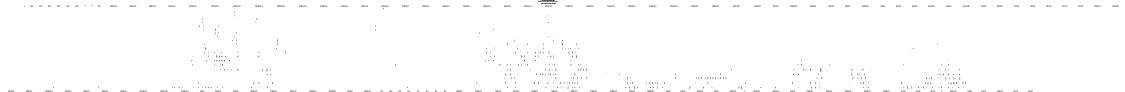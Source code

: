 # Network structure generated by ABC

digraph network {
size = "7.5,10";
center = true;
edge [dir = back];

{
  node [shape = plaintext];
  edge [style = invis];
  LevelTitle1 [label=""];
  LevelTitle2 [label=""];
  Level22 [label = ""];
  Level21 [label = ""];
  Level20 [label = ""];
  Level19 [label = ""];
  Level18 [label = ""];
  Level17 [label = ""];
  Level16 [label = ""];
  Level15 [label = ""];
  Level14 [label = ""];
  Level13 [label = ""];
  Level12 [label = ""];
  Level11 [label = ""];
  Level10 [label = ""];
  Level9 [label = ""];
  Level8 [label = ""];
  Level7 [label = ""];
  Level6 [label = ""];
  Level5 [label = ""];
  Level4 [label = ""];
  Level3 [label = ""];
  Level2 [label = ""];
  Level1 [label = ""];
  Level0 [label = ""];
  LevelTitle1 ->  LevelTitle2 ->  Level22 ->  Level21 ->  Level20 ->  Level19 ->  Level18 ->  Level17 ->  Level16 ->  Level15 ->  Level14 ->  Level13 ->  Level12 ->  Level11 ->  Level10 ->  Level9 ->  Level8 ->  Level7 ->  Level6 ->  Level5 ->  Level4 ->  Level3 ->  Level2 ->  Level1 ->  Level0;
}

{
  rank = same;
  LevelTitle1;
  title1 [shape=plaintext,
          fontsize=20,
          fontname = "Times-Roman",
          label="Network structure visualized by ABC\nBenchmark \"b13_C.blif\". Time was Thu Oct  8 21:07:30 2020. "
         ];
}

{
  rank = same;
  LevelTitle2;
  title2 [shape=plaintext,
          fontsize=18,
          fontname = "Times-Roman",
          label="The network contains 353 logic nodes and 0 latches.\n"
         ];
}

{
  rank = same;
  Level22;
  Node63 [label = "SOC", shape = invtriangle, color = coral, fillcolor = coral];
  Node64 [label = "LOAD_DATO", shape = invtriangle, color = coral, fillcolor = coral];
  Node65 [label = "ADD_MPX2", shape = invtriangle, color = coral, fillcolor = coral];
  Node66 [label = "CANALE_3_", shape = invtriangle, color = coral, fillcolor = coral];
  Node67 [label = "CANALE_2_", shape = invtriangle, color = coral, fillcolor = coral];
  Node68 [label = "CANALE_1_", shape = invtriangle, color = coral, fillcolor = coral];
  Node69 [label = "CANALE_0_", shape = invtriangle, color = coral, fillcolor = coral];
  Node70 [label = "MUX_EN", shape = invtriangle, color = coral, fillcolor = coral];
  Node71 [label = "ERROR", shape = invtriangle, color = coral, fillcolor = coral];
  Node72 [label = "DATA_OUT", shape = invtriangle, color = coral, fillcolor = coral];
  Node73 [label = "CANALE_REG_3__SCAN_OUT", shape = invtriangle, color = coral, fillcolor = coral];
  Node74 [label = "CANALE_REG_2__SCAN_OUT", shape = invtriangle, color = coral, fillcolor = coral];
  Node75 [label = "CANALE_REG_1__SCAN_OUT", shape = invtriangle, color = coral, fillcolor = coral];
  Node76 [label = "CANALE_REG_0__SCAN_OUT", shape = invtriangle, color = coral, fillcolor = coral];
  Node77 [label = "CONTA_TMP_REG_3__SCAN_OUT", shape = invtriangle, color = coral, fillcolor = coral];
  Node78 [label = "CONTA_TMP_REG_2__SCAN_OUT", shape = invtriangle, color = coral, fillcolor = coral];
  Node79 [label = "CONTA_TMP_REG_1__SCAN_OUT", shape = invtriangle, color = coral, fillcolor = coral];
  Node80 [label = "CONTA_TMP_REG_0__SCAN_OUT", shape = invtriangle, color = coral, fillcolor = coral];
  Node81 [label = "ITFC_STATE_REG_1__SCAN_OUT", shape = invtriangle, color = coral, fillcolor = coral];
  Node82 [label = "ITFC_STATE_REG_0__SCAN_OUT", shape = invtriangle, color = coral, fillcolor = coral];
  Node83 [label = "OUT_REG_REG_7__SCAN_OUT", shape = invtriangle, color = coral, fillcolor = coral];
  Node84 [label = "OUT_REG_REG_6__SCAN_OUT", shape = invtriangle, color = coral, fillcolor = coral];
  Node85 [label = "OUT_REG_REG_5__SCAN_OUT", shape = invtriangle, color = coral, fillcolor = coral];
  Node86 [label = "OUT_REG_REG_4__SCAN_OUT", shape = invtriangle, color = coral, fillcolor = coral];
  Node87 [label = "OUT_REG_REG_3__SCAN_OUT", shape = invtriangle, color = coral, fillcolor = coral];
  Node88 [label = "OUT_REG_REG_2__SCAN_OUT", shape = invtriangle, color = coral, fillcolor = coral];
  Node89 [label = "OUT_REG_REG_1__SCAN_OUT", shape = invtriangle, color = coral, fillcolor = coral];
  Node90 [label = "OUT_REG_REG_0__SCAN_OUT", shape = invtriangle, color = coral, fillcolor = coral];
  Node91 [label = "NEXT_BIT_REG_3__SCAN_OUT", shape = invtriangle, color = coral, fillcolor = coral];
  Node92 [label = "NEXT_BIT_REG_2__SCAN_OUT", shape = invtriangle, color = coral, fillcolor = coral];
  Node93 [label = "NEXT_BIT_REG_1__SCAN_OUT", shape = invtriangle, color = coral, fillcolor = coral];
  Node94 [label = "NEXT_BIT_REG_0__SCAN_OUT", shape = invtriangle, color = coral, fillcolor = coral];
  Node95 [label = "TX_CONTA_REG_9__SCAN_OUT", shape = invtriangle, color = coral, fillcolor = coral];
  Node96 [label = "TX_CONTA_REG_8__SCAN_OUT", shape = invtriangle, color = coral, fillcolor = coral];
  Node97 [label = "TX_CONTA_REG_7__SCAN_OUT", shape = invtriangle, color = coral, fillcolor = coral];
  Node98 [label = "TX_CONTA_REG_6__SCAN_OUT", shape = invtriangle, color = coral, fillcolor = coral];
  Node99 [label = "TX_CONTA_REG_5__SCAN_OUT", shape = invtriangle, color = coral, fillcolor = coral];
  Node100 [label = "TX_CONTA_REG_4__SCAN_OUT", shape = invtriangle, color = coral, fillcolor = coral];
  Node101 [label = "TX_CONTA_REG_3__SCAN_OUT", shape = invtriangle, color = coral, fillcolor = coral];
  Node102 [label = "TX_CONTA_REG_2__SCAN_OUT", shape = invtriangle, color = coral, fillcolor = coral];
  Node103 [label = "TX_CONTA_REG_1__SCAN_OUT", shape = invtriangle, color = coral, fillcolor = coral];
  Node104 [label = "TX_CONTA_REG_0__SCAN_OUT", shape = invtriangle, color = coral, fillcolor = coral];
  Node105 [label = "LOAD_REG_SCAN_OUT", shape = invtriangle, color = coral, fillcolor = coral];
  Node106 [label = "SEND_DATA_REG_SCAN_OUT", shape = invtriangle, color = coral, fillcolor = coral];
  Node107 [label = "SEND_EN_REG_SCAN_OUT", shape = invtriangle, color = coral, fillcolor = coral];
  Node108 [label = "MUX_EN_REG_SCAN_OUT", shape = invtriangle, color = coral, fillcolor = coral];
  Node109 [label = "TRE_REG_SCAN_OUT", shape = invtriangle, color = coral, fillcolor = coral];
  Node110 [label = "LOAD_DATO_REG_SCAN_OUT", shape = invtriangle, color = coral, fillcolor = coral];
  Node111 [label = "SOC_REG_SCAN_OUT", shape = invtriangle, color = coral, fillcolor = coral];
  Node112 [label = "SEND_REG_SCAN_OUT", shape = invtriangle, color = coral, fillcolor = coral];
  Node113 [label = "MPX_REG_SCAN_OUT", shape = invtriangle, color = coral, fillcolor = coral];
  Node114 [label = "CONFIRM_REG_SCAN_OUT", shape = invtriangle, color = coral, fillcolor = coral];
  Node115 [label = "SHOT_REG_SCAN_OUT", shape = invtriangle, color = coral, fillcolor = coral];
  Node116 [label = "ADD_MPX2_REG_SCAN_OUT", shape = invtriangle, color = coral, fillcolor = coral];
  Node117 [label = "RDY_REG_SCAN_OUT", shape = invtriangle, color = coral, fillcolor = coral];
  Node118 [label = "ERROR_REG_SCAN_OUT", shape = invtriangle, color = coral, fillcolor = coral];
  Node119 [label = "S1_REG_2__SCAN_OUT", shape = invtriangle, color = coral, fillcolor = coral];
  Node120 [label = "S1_REG_1__SCAN_OUT", shape = invtriangle, color = coral, fillcolor = coral];
  Node121 [label = "S1_REG_0__SCAN_OUT", shape = invtriangle, color = coral, fillcolor = coral];
  Node122 [label = "S2_REG_1__SCAN_OUT", shape = invtriangle, color = coral, fillcolor = coral];
  Node123 [label = "S2_REG_0__SCAN_OUT", shape = invtriangle, color = coral, fillcolor = coral];
  Node124 [label = "TX_END_REG_SCAN_OUT", shape = invtriangle, color = coral, fillcolor = coral];
  Node125 [label = "DATA_OUT_REG_SCAN_OUT", shape = invtriangle, color = coral, fillcolor = coral];
}

{
  rank = same;
  Level21;
  Node158 [label = "158\n1 1", shape = ellipse];
}

{
  rank = same;
  Level20;
  Node220 [label = "220\n0- 1\n-0 1", shape = ellipse];
}

{
  rank = same;
  Level19;
  Node159 [label = "159\n1 1", shape = ellipse];
  Node347 [label = "347\n0- 1\n-0 1", shape = ellipse];
}

{
  rank = same;
  Level18;
  Node219 [label = "219\n0- 1\n-0 1", shape = ellipse];
  Node436 [label = "436\n0- 1\n-0 1", shape = ellipse];
}

{
  rank = same;
  Level17;
  Node160 [label = "160\n1 1", shape = ellipse];
  Node349 [label = "349\n0- 1\n-0 1", shape = ellipse];
  Node456 [label = "456\n0- 1\n-0 1", shape = ellipse];
}

{
  rank = same;
  Level16;
  Node218 [label = "218\n0- 1\n-0 1", shape = ellipse];
  Node437 [label = "437\n0- 1\n-0 1", shape = ellipse];
  Node454 [label = "454\n0 1", shape = ellipse];
  Node455 [label = "455\n0- 1\n-0 1", shape = ellipse];
}

{
  rank = same;
  Level15;
  Node161 [label = "161\n1 1", shape = ellipse];
  Node351 [label = "351\n0- 1\n-0 1", shape = ellipse];
  Node446 [label = "446\n0- 1\n-0 1", shape = ellipse];
  Node458 [label = "458\n0- 1\n-0 1", shape = ellipse];
}

{
  rank = same;
  Level14;
  Node217 [label = "217\n0- 1\n-0 1", shape = ellipse];
  Node438 [label = "438\n0- 1\n-0 1", shape = ellipse];
  Node453 [label = "453\n0 1", shape = ellipse];
  Node457 [label = "457\n0- 1\n-0 1", shape = ellipse];
}

{
  rank = same;
  Level13;
  Node162 [label = "162\n1 1", shape = ellipse];
  Node353 [label = "353\n0- 1\n-0 1", shape = ellipse];
  Node434 [label = "434\n0- 1\n-0 1", shape = ellipse];
  Node460 [label = "460\n0- 1\n-0 1", shape = ellipse];
}

{
  rank = same;
  Level12;
  Node154 [label = "154\n1 1", shape = ellipse];
  Node155 [label = "155\n1 1", shape = ellipse];
  Node216 [label = "216\n0- 1\n-0 1", shape = ellipse];
  Node439 [label = "439\n0- 1\n-0 1", shape = ellipse];
  Node452 [label = "452\n0 1", shape = ellipse];
  Node459 [label = "459\n0- 1\n-0 1", shape = ellipse];
}

{
  rank = same;
  Level11;
  Node138 [label = "138\n1 1", shape = ellipse];
  Node156 [label = "156\n1 1", shape = ellipse];
  Node163 [label = "163\n1 1", shape = ellipse];
  Node187 [label = "187\n1 1", shape = ellipse];
  Node222 [label = "222\n0-- 1\n-0- 1\n--0 1", shape = ellipse];
  Node275 [label = "275\n0- 1\n-0 1", shape = ellipse];
  Node355 [label = "355\n0- 1\n-0 1", shape = ellipse];
  Node432 [label = "432\n0- 1\n-0 1", shape = ellipse];
  Node462 [label = "462\n0- 1\n-0 1", shape = ellipse];
}

{
  rank = same;
  Level10;
  Node157 [label = "157\n1 1", shape = ellipse];
  Node164 [label = "164\n1 1", shape = ellipse];
  Node165 [label = "165\n1 1", shape = ellipse];
  Node166 [label = "166\n1 1", shape = ellipse];
  Node167 [label = "167\n1 1", shape = ellipse];
  Node195 [label = "195\n111 1", shape = ellipse];
  Node215 [label = "215\n0- 1\n-0 1", shape = ellipse];
  Node221 [label = "221\n0- 1\n-0 1", shape = ellipse];
  Node228 [label = "228\n0-- 1\n-0- 1\n--0 1", shape = ellipse];
  Node405 [label = "405\n0- 1\n-0 1", shape = ellipse];
  Node407 [label = "407\n0- 1\n-0 1", shape = ellipse];
  Node440 [label = "440\n0- 1\n-0 1", shape = ellipse];
  Node451 [label = "451\n0 1", shape = ellipse];
  Node461 [label = "461\n0- 1\n-0 1", shape = ellipse];
}

{
  rank = same;
  Level9;
  Node136 [label = "136\n1 1", shape = ellipse];
  Node137 [label = "137\n1 1", shape = ellipse];
  Node139 [label = "139\n1 1", shape = ellipse];
  Node141 [label = "141\n1 1", shape = ellipse];
  Node142 [label = "142\n1 1", shape = ellipse];
  Node143 [label = "143\n1 1", shape = ellipse];
  Node188 [label = "188\n1 1", shape = ellipse];
  Node211 [label = "211\n0- 1\n-0 1", shape = ellipse];
  Node212 [label = "212\n0- 1\n-0 1", shape = ellipse];
  Node213 [label = "213\n0- 1\n-0 1", shape = ellipse];
  Node214 [label = "214\n0- 1\n-0 1", shape = ellipse];
  Node276 [label = "276\n0- 1\n-0 1", shape = ellipse];
  Node289 [label = "289\n0 1", shape = ellipse];
  Node328 [label = "328\n0- 1\n-0 1", shape = ellipse];
  Node343 [label = "343\n0- 1\n-0 1", shape = ellipse];
  Node357 [label = "357\n0- 1\n-0 1", shape = ellipse];
  Node404 [label = "404\n0- 1\n-0 1", shape = ellipse];
  Node406 [label = "406\n0- 1\n-0 1", shape = ellipse];
  Node430 [label = "430\n0- 1\n-0 1", shape = ellipse];
  Node464 [label = "464\n0- 1\n-0 1", shape = ellipse];
}

{
  rank = same;
  Level8;
  Node140 [label = "140\n1 1", shape = ellipse];
  Node194 [label = "194\n0-- 1\n-0- 1\n--0 1", shape = ellipse];
  Node224 [label = "224\n0- 1\n-0 1", shape = ellipse];
  Node225 [label = "225\n0- 1\n-0 1", shape = ellipse];
  Node226 [label = "226\n0- 1\n-0 1", shape = ellipse];
  Node227 [label = "227\n0- 1\n-0 1", shape = ellipse];
  Node229 [label = "229\n0-- 1\n-0- 1\n--0 1", shape = ellipse];
  Node230 [label = "230\n0- 1\n-0 1", shape = ellipse];
  Node237 [label = "237\n0- 1\n-0 1", shape = ellipse];
  Node284 [label = "284\n0 1", shape = ellipse];
  Node290 [label = "290\n0- 1\n-0 1", shape = ellipse];
  Node292 [label = "292\n0- 1\n-0 1", shape = ellipse];
  Node342 [label = "342\n0-- 1\n-0- 1\n--0 1", shape = ellipse];
  Node359 [label = "359\n0- 1\n-0 1", shape = ellipse];
  Node361 [label = "361\n0- 1\n-0 1", shape = ellipse];
  Node411 [label = "411\n0- 1\n-0 1", shape = ellipse];
  Node441 [label = "441\n0- 1\n-0 1", shape = ellipse];
  Node450 [label = "450\n0 1", shape = ellipse];
  Node463 [label = "463\n0- 1\n-0 1", shape = ellipse];
}

{
  rank = same;
  Level7;
  Node173 [label = "173\n1 1", shape = ellipse];
  Node179 [label = "179\n1 1", shape = ellipse];
  Node180 [label = "180\n1 1", shape = ellipse];
  Node189 [label = "189\n11 1", shape = ellipse];
  Node231 [label = "231\n11 1", shape = ellipse];
  Node258 [label = "258\n0- 1\n-0 1", shape = ellipse];
  Node282 [label = "282\n0-- 1\n-0- 1\n--0 1", shape = ellipse];
  Node283 [label = "283\n0- 1\n-0 1", shape = ellipse];
  Node288 [label = "288\n0 1", shape = ellipse];
  Node324 [label = "324\n0- 1\n-0 1", shape = ellipse];
  Node326 [label = "326\n0- 1\n-0 1", shape = ellipse];
  Node333 [label = "333\n0- 1\n-0 1", shape = ellipse];
  Node335 [label = "335\n0- 1\n-0 1", shape = ellipse];
  Node410 [label = "410\n0- 1\n-0 1", shape = ellipse];
  Node428 [label = "428\n0- 1\n-0 1", shape = ellipse];
  Node466 [label = "466\n0- 1\n-0 1", shape = ellipse];
}

{
  rank = same;
  Level6;
  Node146 [label = "146\n1 1", shape = ellipse];
  Node147 [label = "147\n1 1", shape = ellipse];
  Node148 [label = "148\n1 1", shape = ellipse];
  Node149 [label = "149\n1 1", shape = ellipse];
  Node150 [label = "150\n1 1", shape = ellipse];
  Node151 [label = "151\n1 1", shape = ellipse];
  Node152 [label = "152\n1 1", shape = ellipse];
  Node153 [label = "153\n1 1", shape = ellipse];
  Node169 [label = "169\n1 1", shape = ellipse];
  Node174 [label = "174\n1 1", shape = ellipse];
  Node176 [label = "176\n1 1", shape = ellipse];
  Node181 [label = "181\n1 1", shape = ellipse];
  Node183 [label = "183\n1 1", shape = ellipse];
  Node190 [label = "190\n11 1", shape = ellipse];
  Node199 [label = "199\n0- 1\n-0 1", shape = ellipse];
  Node200 [label = "200\n1- 1\n-1 1", shape = ellipse];
  Node205 [label = "205\n0- 1\n-0 1", shape = ellipse];
  Node234 [label = "234\n0 1", shape = ellipse];
  Node235 [label = "235\n0- 1\n-0 1", shape = ellipse];
  Node331 [label = "331\n0-- 1\n-0- 1\n--0 1", shape = ellipse];
  Node332 [label = "332\n0- 1\n-0 1", shape = ellipse];
  Node334 [label = "334\n0- 1\n-0 1", shape = ellipse];
  Node412 [label = "412\n0- 1\n-0 1", shape = ellipse];
  Node413 [label = "413\n0- 1\n-0 1", shape = ellipse];
  Node442 [label = "442\n0- 1\n-0 1", shape = ellipse];
  Node449 [label = "449\n0 1", shape = ellipse];
  Node465 [label = "465\n0- 1\n-0 1", shape = ellipse];
}

{
  rank = same;
  Level5;
  Node168 [label = "168\n1 1", shape = ellipse];
  Node171 [label = "171\n1 1", shape = ellipse];
  Node175 [label = "175\n1 1", shape = ellipse];
  Node178 [label = "178\n1 1", shape = ellipse];
  Node185 [label = "185\n1 1", shape = ellipse];
  Node203 [label = "203\n0- 1\n-0 1", shape = ellipse];
  Node209 [label = "209\n0- 1\n-0 1", shape = ellipse];
  Node264 [label = "264\n0- 1\n-0 1", shape = ellipse];
  Node265 [label = "265\n0- 1\n-0 1", shape = ellipse];
  Node267 [label = "267\n0- 1\n-0 1", shape = ellipse];
  Node268 [label = "268\n0- 1\n-0 1", shape = ellipse];
  Node269 [label = "269\n0- 1\n-0 1", shape = ellipse];
  Node270 [label = "270\n0- 1\n-0 1", shape = ellipse];
  Node271 [label = "271\n0- 1\n-0 1", shape = ellipse];
  Node272 [label = "272\n0- 1\n-0 1", shape = ellipse];
  Node273 [label = "273\n0- 1\n-0 1", shape = ellipse];
  Node274 [label = "274\n0- 1\n-0 1", shape = ellipse];
  Node278 [label = "278\n0- 1\n-0 1", shape = ellipse];
  Node281 [label = "281\n0 1", shape = ellipse];
  Node307 [label = "307\n0 1", shape = ellipse];
  Node308 [label = "308\n0- 1\n-0 1", shape = ellipse];
  Node321 [label = "321\n0- 1\n-0 1", shape = ellipse];
  Node325 [label = "325\n0- 1\n-0 1", shape = ellipse];
  Node327 [label = "327\n0- 1\n-0 1", shape = ellipse];
  Node329 [label = "329\n0- 1\n-0 1", shape = ellipse];
  Node330 [label = "330\n0- 1\n-0 1", shape = ellipse];
  Node336 [label = "336\n0- 1\n-0 1", shape = ellipse];
  Node368 [label = "368\n0---- 1\n-0--- 1\n--0-- 1\n---0- 1\n----0 1", shape = ellipse];
  Node373 [label = "373\n0--- 1\n-0-- 1\n--0- 1\n---0 1", shape = ellipse];
  Node426 [label = "426\n0- 1\n-0 1", shape = ellipse];
  Node468 [label = "468\n0- 1\n-0 1", shape = ellipse];
  Node473 [label = "473\n1--- 1\n-1-- 1\n--1- 1\n---1 1", shape = ellipse];
}

{
  rank = same;
  Level4;
  Node144 [label = "144\n1 1", shape = ellipse];
  Node145 [label = "145\n1 1", shape = ellipse];
  Node170 [label = "170\n1 1", shape = ellipse];
  Node177 [label = "177\n1 1", shape = ellipse];
  Node182 [label = "182\n1 1", shape = ellipse];
  Node184 [label = "184\n1 1", shape = ellipse];
  Node186 [label = "186\n1 1", shape = ellipse];
  Node201 [label = "201\n0- 1\n-0 1", shape = ellipse];
  Node204 [label = "204\n0- 1\n-0 1", shape = ellipse];
  Node207 [label = "207\n0- 1\n-0 1", shape = ellipse];
  Node210 [label = "210\n0- 1\n-0 1", shape = ellipse];
  Node257 [label = "257\n0- 1\n-0 1", shape = ellipse];
  Node277 [label = "277\n0- 1\n-0 1", shape = ellipse];
  Node280 [label = "280\n0- 1\n-0 1", shape = ellipse];
  Node300 [label = "300\n0- 1\n-0 1", shape = ellipse];
  Node320 [label = "320\n0- 1\n-0 1", shape = ellipse];
  Node366 [label = "366\n0- 1\n-0 1", shape = ellipse];
  Node371 [label = "371\n0- 1\n-0 1", shape = ellipse];
  Node379 [label = "379\n0- 1\n-0 1", shape = ellipse];
  Node385 [label = "385\n0- 1\n-0 1", shape = ellipse];
  Node389 [label = "389\n0- 1\n-0 1", shape = ellipse];
  Node391 [label = "391\n0- 1\n-0 1", shape = ellipse];
  Node393 [label = "393\n0- 1\n-0 1", shape = ellipse];
  Node395 [label = "395\n0- 1\n-0 1", shape = ellipse];
  Node397 [label = "397\n0- 1\n-0 1", shape = ellipse];
  Node399 [label = "399\n0- 1\n-0 1", shape = ellipse];
  Node401 [label = "401\n0- 1\n-0 1", shape = ellipse];
  Node403 [label = "403\n0- 1\n-0 1", shape = ellipse];
  Node417 [label = "417\n0- 1\n-0 1", shape = ellipse];
  Node443 [label = "443\n0- 1\n-0 1", shape = ellipse];
  Node448 [label = "448\n0 1", shape = ellipse];
  Node467 [label = "467\n0- 1\n-0 1", shape = ellipse];
  Node475 [label = "475\n111 1", shape = ellipse];
}

{
  rank = same;
  Level3;
  Node196 [label = "196\n0- 1\n-0 1", shape = ellipse];
  Node197 [label = "197\n0- 1\n-0 1", shape = ellipse];
  Node198 [label = "198\n0-- 1\n-0- 1\n--0 1", shape = ellipse];
  Node202 [label = "202\n0- 1\n-0 1", shape = ellipse];
  Node208 [label = "208\n0- 1\n-0 1", shape = ellipse];
  Node223 [label = "223\n0- 1\n-0 1", shape = ellipse];
  Node266 [label = "266\n0- 1\n-0 1", shape = ellipse];
  Node285 [label = "285\n0 1", shape = ellipse];
  Node296 [label = "296\n0- 1\n-0 1", shape = ellipse];
  Node298 [label = "298\n0- 1\n-0 1", shape = ellipse];
  Node305 [label = "305\n0- 1\n-0 1", shape = ellipse];
  Node306 [label = "306\n0 1", shape = ellipse];
  Node310 [label = "310\n0- 1\n-0 1", shape = ellipse];
  Node312 [label = "312\n0 1", shape = ellipse];
  Node313 [label = "313\n0- 1\n-0 1", shape = ellipse];
  Node318 [label = "318\n0- 1\n-0 1", shape = ellipse];
  Node341 [label = "341\n0 1", shape = ellipse];
  Node346 [label = "346\n0- 1\n-0 1", shape = ellipse];
  Node363 [label = "363\n0- 1\n-0 1", shape = ellipse];
  Node365 [label = "365\n0- 1\n-0 1", shape = ellipse];
  Node369 [label = "369\n0- 1\n-0 1", shape = ellipse];
  Node378 [label = "378\n0- 1\n-0 1", shape = ellipse];
  Node380 [label = "380\n0- 1\n-0 1", shape = ellipse];
  Node383 [label = "383\n0- 1\n-0 1", shape = ellipse];
  Node388 [label = "388\n0- 1\n-0 1", shape = ellipse];
  Node390 [label = "390\n0- 1\n-0 1", shape = ellipse];
  Node392 [label = "392\n0- 1\n-0 1", shape = ellipse];
  Node394 [label = "394\n0- 1\n-0 1", shape = ellipse];
  Node396 [label = "396\n0- 1\n-0 1", shape = ellipse];
  Node398 [label = "398\n0- 1\n-0 1", shape = ellipse];
  Node400 [label = "400\n0- 1\n-0 1", shape = ellipse];
  Node402 [label = "402\n0- 1\n-0 1", shape = ellipse];
  Node408 [label = "408\n0- 1\n-0 1", shape = ellipse];
  Node414 [label = "414\n0-- 1\n-0- 1\n--0 1", shape = ellipse];
  Node424 [label = "424\n0- 1\n-0 1", shape = ellipse];
  Node444 [label = "444\n0- 1\n-0 1", shape = ellipse];
  Node470 [label = "470\n0- 1\n-0 1", shape = ellipse];
  Node477 [label = "477\n1- 1\n-1 1", shape = ellipse];
}

{
  rank = same;
  Level2;
  Node172 [label = "172\n1 1", shape = ellipse];
  Node192 [label = "192\n11 1", shape = ellipse];
  Node248 [label = "248\n0- 1\n-0 1", shape = ellipse];
  Node253 [label = "253\n0-- 1\n-0- 1\n--0 1", shape = ellipse];
  Node262 [label = "262\n0- 1\n-0 1", shape = ellipse];
  Node279 [label = "279\n0- 1\n-0 1", shape = ellipse];
  Node286 [label = "286\n0-- 1\n-0- 1\n--0 1", shape = ellipse];
  Node287 [label = "287\n0 1", shape = ellipse];
  Node291 [label = "291\n0- 1\n-0 1", shape = ellipse];
  Node293 [label = "293\n0- 1\n-0 1", shape = ellipse];
  Node294 [label = "294\n0- 1\n-0 1", shape = ellipse];
  Node295 [label = "295\n0-- 1\n-0- 1\n--0 1", shape = ellipse];
  Node297 [label = "297\n0 1", shape = ellipse];
  Node302 [label = "302\n0- 1\n-0 1", shape = ellipse];
  Node303 [label = "303\n0--- 1\n-0-- 1\n--0- 1\n---0 1", shape = ellipse];
  Node309 [label = "309\n0- 1\n-0 1", shape = ellipse];
  Node311 [label = "311\n0- 1\n-0 1", shape = ellipse];
  Node316 [label = "316\n0- 1\n-0 1", shape = ellipse];
  Node317 [label = "317\n0-- 1\n-0- 1\n--0 1", shape = ellipse];
  Node319 [label = "319\n0- 1\n-0 1", shape = ellipse];
  Node323 [label = "323\n0- 1\n-0 1", shape = ellipse];
  Node339 [label = "339\n0- 1\n-0 1", shape = ellipse];
  Node340 [label = "340\n0- 1\n-0 1", shape = ellipse];
  Node345 [label = "345\n0- 1\n-0 1", shape = ellipse];
  Node348 [label = "348\n0- 1\n-0 1", shape = ellipse];
  Node350 [label = "350\n0- 1\n-0 1", shape = ellipse];
  Node352 [label = "352\n0- 1\n-0 1", shape = ellipse];
  Node354 [label = "354\n0- 1\n-0 1", shape = ellipse];
  Node356 [label = "356\n0- 1\n-0 1", shape = ellipse];
  Node358 [label = "358\n0- 1\n-0 1", shape = ellipse];
  Node360 [label = "360\n0- 1\n-0 1", shape = ellipse];
  Node362 [label = "362\n0- 1\n-0 1", shape = ellipse];
  Node364 [label = "364\n0- 1\n-0 1", shape = ellipse];
  Node370 [label = "370\n0- 1\n-0 1", shape = ellipse];
  Node374 [label = "374\n0- 1\n-0 1", shape = ellipse];
  Node376 [label = "376\n0- 1\n-0 1", shape = ellipse];
  Node381 [label = "381\n0- 1\n-0 1", shape = ellipse];
  Node384 [label = "384\n0- 1\n-0 1", shape = ellipse];
  Node386 [label = "386\n0- 1\n-0 1", shape = ellipse];
  Node387 [label = "387\n0- 1\n-0 1", shape = ellipse];
  Node409 [label = "409\n0- 1\n-0 1", shape = ellipse];
  Node415 [label = "415\n0- 1\n-0 1", shape = ellipse];
  Node416 [label = "416\n0- 1\n-0 1", shape = ellipse];
  Node418 [label = "418\n0-- 1\n-0- 1\n--0 1", shape = ellipse];
  Node419 [label = "419\n0-- 1\n-0- 1\n--0 1", shape = ellipse];
  Node447 [label = "447\n0 1", shape = ellipse];
  Node469 [label = "469\n0- 1\n-0 1", shape = ellipse];
  Node471 [label = "471\n0- 1\n-0 1", shape = ellipse];
  Node472 [label = "472\n0- 1\n-0 1", shape = ellipse];
  Node474 [label = "474\n11 1", shape = ellipse];
}

{
  rank = same;
  Level1;
  Node126 [label = "126\n1 1", shape = ellipse];
  Node127 [label = "127\n1 1", shape = ellipse];
  Node128 [label = "128\n1 1", shape = ellipse];
  Node129 [label = "129\n1 1", shape = ellipse];
  Node130 [label = "130\n1 1", shape = ellipse];
  Node131 [label = "131\n1 1", shape = ellipse];
  Node132 [label = "132\n1 1", shape = ellipse];
  Node133 [label = "133\n1 1", shape = ellipse];
  Node134 [label = "134\n1 1", shape = ellipse];
  Node135 [label = "135\n1 1", shape = ellipse];
  Node191 [label = "191\n11 1", shape = ellipse];
  Node193 [label = "193\n11 1", shape = ellipse];
  Node206 [label = "206\n1-- 1\n-1- 1\n--1 1", shape = ellipse];
  Node232 [label = "232\n0 1", shape = ellipse];
  Node233 [label = "233\n0 1", shape = ellipse];
  Node236 [label = "236\n0 1", shape = ellipse];
  Node238 [label = "238\n1- 1\n-1 1", shape = ellipse];
  Node239 [label = "239\n0 1", shape = ellipse];
  Node240 [label = "240\n0 1", shape = ellipse];
  Node241 [label = "241\n0 1", shape = ellipse];
  Node242 [label = "242\n0 1", shape = ellipse];
  Node243 [label = "243\n0 1", shape = ellipse];
  Node244 [label = "244\n0 1", shape = ellipse];
  Node245 [label = "245\n0- 1\n-0 1", shape = ellipse];
  Node246 [label = "246\n0 1", shape = ellipse];
  Node247 [label = "247\n0 1", shape = ellipse];
  Node249 [label = "249\n0 1", shape = ellipse];
  Node250 [label = "250\n0 1", shape = ellipse];
  Node251 [label = "251\n0 1", shape = ellipse];
  Node252 [label = "252\n0 1", shape = ellipse];
  Node254 [label = "254\n0 1", shape = ellipse];
  Node255 [label = "255\n0 1", shape = ellipse];
  Node256 [label = "256\n0 1", shape = ellipse];
  Node259 [label = "259\n0 1", shape = ellipse];
  Node260 [label = "260\n0 1", shape = ellipse];
  Node261 [label = "261\n0 1", shape = ellipse];
  Node263 [label = "263\n0 1", shape = ellipse];
  Node299 [label = "299\n0-- 1\n-0- 1\n--0 1", shape = ellipse];
  Node301 [label = "301\n0-- 1\n-0- 1\n--0 1", shape = ellipse];
  Node304 [label = "304\n1-- 1\n-1- 1\n--1 1", shape = ellipse];
  Node314 [label = "314\n1- 1\n-1 1", shape = ellipse];
  Node315 [label = "315\n0-- 1\n-0- 1\n--0 1", shape = ellipse];
  Node322 [label = "322\n0- 1\n-0 1", shape = ellipse];
  Node337 [label = "337\n0- 1\n-0 1", shape = ellipse];
  Node338 [label = "338\n0- 1\n-0 1", shape = ellipse];
  Node344 [label = "344\n1- 1\n-1 1", shape = ellipse];
  Node367 [label = "367\n0- 1\n-0 1", shape = ellipse];
  Node372 [label = "372\n0- 1\n-0 1", shape = ellipse];
  Node375 [label = "375\n0- 1\n-0 1", shape = ellipse];
  Node377 [label = "377\n1- 1\n-1 1", shape = ellipse];
  Node382 [label = "382\n0- 1\n-0 1", shape = ellipse];
  Node420 [label = "420\n0 1", shape = ellipse];
  Node421 [label = "421\n0 1", shape = ellipse];
  Node422 [label = "422\n0- 1\n-0 1", shape = ellipse];
  Node423 [label = "423\n0 1", shape = ellipse];
  Node425 [label = "425\n0 1", shape = ellipse];
  Node427 [label = "427\n0 1", shape = ellipse];
  Node429 [label = "429\n0 1", shape = ellipse];
  Node431 [label = "431\n0 1", shape = ellipse];
  Node433 [label = "433\n0 1", shape = ellipse];
  Node435 [label = "435\n0 1", shape = ellipse];
  Node445 [label = "445\n0 1", shape = ellipse];
  Node476 [label = "476\n1-- 1\n-1- 1\n--1 1", shape = ellipse];
}

{
  rank = same;
  Level0;
  Node1 [label = "DATA_OUT_REG_SCAN_IN", shape = triangle, color = coral, fillcolor = coral];
  Node2 [label = "DATA_IN_7_", shape = triangle, color = coral, fillcolor = coral];
  Node3 [label = "DATA_IN_6_", shape = triangle, color = coral, fillcolor = coral];
  Node4 [label = "DATA_IN_5_", shape = triangle, color = coral, fillcolor = coral];
  Node5 [label = "DATA_IN_4_", shape = triangle, color = coral, fillcolor = coral];
  Node6 [label = "DATA_IN_3_", shape = triangle, color = coral, fillcolor = coral];
  Node7 [label = "DATA_IN_2_", shape = triangle, color = coral, fillcolor = coral];
  Node8 [label = "DATA_IN_1_", shape = triangle, color = coral, fillcolor = coral];
  Node9 [label = "DATA_IN_0_", shape = triangle, color = coral, fillcolor = coral];
  Node10 [label = "DSR", shape = triangle, color = coral, fillcolor = coral];
  Node11 [label = "TX_END_REG_SCAN_IN", shape = triangle, color = coral, fillcolor = coral];
  Node12 [label = "S2_REG_0__SCAN_IN", shape = triangle, color = coral, fillcolor = coral];
  Node13 [label = "S2_REG_1__SCAN_IN", shape = triangle, color = coral, fillcolor = coral];
  Node14 [label = "CANALE_REG_3__SCAN_IN", shape = triangle, color = coral, fillcolor = coral];
  Node15 [label = "CANALE_REG_2__SCAN_IN", shape = triangle, color = coral, fillcolor = coral];
  Node16 [label = "CANALE_REG_1__SCAN_IN", shape = triangle, color = coral, fillcolor = coral];
  Node17 [label = "CANALE_REG_0__SCAN_IN", shape = triangle, color = coral, fillcolor = coral];
  Node18 [label = "CONTA_TMP_REG_3__SCAN_IN", shape = triangle, color = coral, fillcolor = coral];
  Node19 [label = "CONTA_TMP_REG_2__SCAN_IN", shape = triangle, color = coral, fillcolor = coral];
  Node20 [label = "CONTA_TMP_REG_1__SCAN_IN", shape = triangle, color = coral, fillcolor = coral];
  Node21 [label = "CONTA_TMP_REG_0__SCAN_IN", shape = triangle, color = coral, fillcolor = coral];
  Node22 [label = "ITFC_STATE_REG_1__SCAN_IN", shape = triangle, color = coral, fillcolor = coral];
  Node23 [label = "ITFC_STATE_REG_0__SCAN_IN", shape = triangle, color = coral, fillcolor = coral];
  Node24 [label = "OUT_REG_REG_7__SCAN_IN", shape = triangle, color = coral, fillcolor = coral];
  Node25 [label = "OUT_REG_REG_6__SCAN_IN", shape = triangle, color = coral, fillcolor = coral];
  Node26 [label = "OUT_REG_REG_5__SCAN_IN", shape = triangle, color = coral, fillcolor = coral];
  Node27 [label = "OUT_REG_REG_4__SCAN_IN", shape = triangle, color = coral, fillcolor = coral];
  Node28 [label = "OUT_REG_REG_3__SCAN_IN", shape = triangle, color = coral, fillcolor = coral];
  Node29 [label = "OUT_REG_REG_2__SCAN_IN", shape = triangle, color = coral, fillcolor = coral];
  Node30 [label = "OUT_REG_REG_1__SCAN_IN", shape = triangle, color = coral, fillcolor = coral];
  Node31 [label = "OUT_REG_REG_0__SCAN_IN", shape = triangle, color = coral, fillcolor = coral];
  Node32 [label = "NEXT_BIT_REG_3__SCAN_IN", shape = triangle, color = coral, fillcolor = coral];
  Node33 [label = "NEXT_BIT_REG_2__SCAN_IN", shape = triangle, color = coral, fillcolor = coral];
  Node34 [label = "NEXT_BIT_REG_1__SCAN_IN", shape = triangle, color = coral, fillcolor = coral];
  Node35 [label = "NEXT_BIT_REG_0__SCAN_IN", shape = triangle, color = coral, fillcolor = coral];
  Node36 [label = "TX_CONTA_REG_9__SCAN_IN", shape = triangle, color = coral, fillcolor = coral];
  Node37 [label = "TX_CONTA_REG_8__SCAN_IN", shape = triangle, color = coral, fillcolor = coral];
  Node38 [label = "TX_CONTA_REG_7__SCAN_IN", shape = triangle, color = coral, fillcolor = coral];
  Node39 [label = "TX_CONTA_REG_6__SCAN_IN", shape = triangle, color = coral, fillcolor = coral];
  Node40 [label = "TX_CONTA_REG_5__SCAN_IN", shape = triangle, color = coral, fillcolor = coral];
  Node41 [label = "TX_CONTA_REG_4__SCAN_IN", shape = triangle, color = coral, fillcolor = coral];
  Node42 [label = "TX_CONTA_REG_3__SCAN_IN", shape = triangle, color = coral, fillcolor = coral];
  Node43 [label = "TX_CONTA_REG_2__SCAN_IN", shape = triangle, color = coral, fillcolor = coral];
  Node44 [label = "TX_CONTA_REG_1__SCAN_IN", shape = triangle, color = coral, fillcolor = coral];
  Node45 [label = "TX_CONTA_REG_0__SCAN_IN", shape = triangle, color = coral, fillcolor = coral];
  Node46 [label = "LOAD_REG_SCAN_IN", shape = triangle, color = coral, fillcolor = coral];
  Node47 [label = "SEND_DATA_REG_SCAN_IN", shape = triangle, color = coral, fillcolor = coral];
  Node48 [label = "SEND_EN_REG_SCAN_IN", shape = triangle, color = coral, fillcolor = coral];
  Node49 [label = "MUX_EN_REG_SCAN_IN", shape = triangle, color = coral, fillcolor = coral];
  Node50 [label = "TRE_REG_SCAN_IN", shape = triangle, color = coral, fillcolor = coral];
  Node51 [label = "LOAD_DATO_REG_SCAN_IN", shape = triangle, color = coral, fillcolor = coral];
  Node52 [label = "SOC_REG_SCAN_IN", shape = triangle, color = coral, fillcolor = coral];
  Node53 [label = "SEND_REG_SCAN_IN", shape = triangle, color = coral, fillcolor = coral];
  Node54 [label = "MPX_REG_SCAN_IN", shape = triangle, color = coral, fillcolor = coral];
  Node55 [label = "CONFIRM_REG_SCAN_IN", shape = triangle, color = coral, fillcolor = coral];
  Node56 [label = "SHOT_REG_SCAN_IN", shape = triangle, color = coral, fillcolor = coral];
  Node57 [label = "ADD_MPX2_REG_SCAN_IN", shape = triangle, color = coral, fillcolor = coral];
  Node58 [label = "RDY_REG_SCAN_IN", shape = triangle, color = coral, fillcolor = coral];
  Node59 [label = "ERROR_REG_SCAN_IN", shape = triangle, color = coral, fillcolor = coral];
  Node60 [label = "S1_REG_2__SCAN_IN", shape = triangle, color = coral, fillcolor = coral];
  Node61 [label = "S1_REG_1__SCAN_IN", shape = triangle, color = coral, fillcolor = coral];
  Node62 [label = "S1_REG_0__SCAN_IN", shape = triangle, color = coral, fillcolor = coral];
  Node478 [label = "Const0", shape = ellipse, color = coral, fillcolor = coral];
}

title1 -> title2 [style = invis];
title2 -> Node63 [style = invis];
title2 -> Node64 [style = invis];
title2 -> Node65 [style = invis];
title2 -> Node66 [style = invis];
title2 -> Node67 [style = invis];
title2 -> Node68 [style = invis];
title2 -> Node69 [style = invis];
title2 -> Node70 [style = invis];
title2 -> Node71 [style = invis];
title2 -> Node72 [style = invis];
title2 -> Node73 [style = invis];
title2 -> Node74 [style = invis];
title2 -> Node75 [style = invis];
title2 -> Node76 [style = invis];
title2 -> Node77 [style = invis];
title2 -> Node78 [style = invis];
title2 -> Node79 [style = invis];
title2 -> Node80 [style = invis];
title2 -> Node81 [style = invis];
title2 -> Node82 [style = invis];
title2 -> Node83 [style = invis];
title2 -> Node84 [style = invis];
title2 -> Node85 [style = invis];
title2 -> Node86 [style = invis];
title2 -> Node87 [style = invis];
title2 -> Node88 [style = invis];
title2 -> Node89 [style = invis];
title2 -> Node90 [style = invis];
title2 -> Node91 [style = invis];
title2 -> Node92 [style = invis];
title2 -> Node93 [style = invis];
title2 -> Node94 [style = invis];
title2 -> Node95 [style = invis];
title2 -> Node96 [style = invis];
title2 -> Node97 [style = invis];
title2 -> Node98 [style = invis];
title2 -> Node99 [style = invis];
title2 -> Node100 [style = invis];
title2 -> Node101 [style = invis];
title2 -> Node102 [style = invis];
title2 -> Node103 [style = invis];
title2 -> Node104 [style = invis];
title2 -> Node105 [style = invis];
title2 -> Node106 [style = invis];
title2 -> Node107 [style = invis];
title2 -> Node108 [style = invis];
title2 -> Node109 [style = invis];
title2 -> Node110 [style = invis];
title2 -> Node111 [style = invis];
title2 -> Node112 [style = invis];
title2 -> Node113 [style = invis];
title2 -> Node114 [style = invis];
title2 -> Node115 [style = invis];
title2 -> Node116 [style = invis];
title2 -> Node117 [style = invis];
title2 -> Node118 [style = invis];
title2 -> Node119 [style = invis];
title2 -> Node120 [style = invis];
title2 -> Node121 [style = invis];
title2 -> Node122 [style = invis];
title2 -> Node123 [style = invis];
title2 -> Node124 [style = invis];
title2 -> Node125 [style = invis];
Node63 -> Node64 [style = invis];
Node64 -> Node65 [style = invis];
Node65 -> Node66 [style = invis];
Node66 -> Node67 [style = invis];
Node67 -> Node68 [style = invis];
Node68 -> Node69 [style = invis];
Node69 -> Node70 [style = invis];
Node70 -> Node71 [style = invis];
Node71 -> Node72 [style = invis];
Node72 -> Node73 [style = invis];
Node73 -> Node74 [style = invis];
Node74 -> Node75 [style = invis];
Node75 -> Node76 [style = invis];
Node76 -> Node77 [style = invis];
Node77 -> Node78 [style = invis];
Node78 -> Node79 [style = invis];
Node79 -> Node80 [style = invis];
Node80 -> Node81 [style = invis];
Node81 -> Node82 [style = invis];
Node82 -> Node83 [style = invis];
Node83 -> Node84 [style = invis];
Node84 -> Node85 [style = invis];
Node85 -> Node86 [style = invis];
Node86 -> Node87 [style = invis];
Node87 -> Node88 [style = invis];
Node88 -> Node89 [style = invis];
Node89 -> Node90 [style = invis];
Node90 -> Node91 [style = invis];
Node91 -> Node92 [style = invis];
Node92 -> Node93 [style = invis];
Node93 -> Node94 [style = invis];
Node94 -> Node95 [style = invis];
Node95 -> Node96 [style = invis];
Node96 -> Node97 [style = invis];
Node97 -> Node98 [style = invis];
Node98 -> Node99 [style = invis];
Node99 -> Node100 [style = invis];
Node100 -> Node101 [style = invis];
Node101 -> Node102 [style = invis];
Node102 -> Node103 [style = invis];
Node103 -> Node104 [style = invis];
Node104 -> Node105 [style = invis];
Node105 -> Node106 [style = invis];
Node106 -> Node107 [style = invis];
Node107 -> Node108 [style = invis];
Node108 -> Node109 [style = invis];
Node109 -> Node110 [style = invis];
Node110 -> Node111 [style = invis];
Node111 -> Node112 [style = invis];
Node112 -> Node113 [style = invis];
Node113 -> Node114 [style = invis];
Node114 -> Node115 [style = invis];
Node115 -> Node116 [style = invis];
Node116 -> Node117 [style = invis];
Node117 -> Node118 [style = invis];
Node118 -> Node119 [style = invis];
Node119 -> Node120 [style = invis];
Node120 -> Node121 [style = invis];
Node121 -> Node122 [style = invis];
Node122 -> Node123 [style = invis];
Node123 -> Node124 [style = invis];
Node124 -> Node125 [style = invis];
Node63 -> Node126 [style = solid];
Node64 -> Node127 [style = solid];
Node65 -> Node128 [style = solid];
Node66 -> Node129 [style = solid];
Node67 -> Node130 [style = solid];
Node68 -> Node131 [style = solid];
Node69 -> Node132 [style = solid];
Node70 -> Node133 [style = solid];
Node71 -> Node134 [style = solid];
Node72 -> Node135 [style = solid];
Node73 -> Node136 [style = solid];
Node74 -> Node137 [style = solid];
Node75 -> Node138 [style = solid];
Node76 -> Node139 [style = solid];
Node77 -> Node140 [style = solid];
Node78 -> Node141 [style = solid];
Node79 -> Node142 [style = solid];
Node80 -> Node143 [style = solid];
Node81 -> Node144 [style = solid];
Node82 -> Node145 [style = solid];
Node83 -> Node146 [style = solid];
Node84 -> Node147 [style = solid];
Node85 -> Node148 [style = solid];
Node86 -> Node149 [style = solid];
Node87 -> Node150 [style = solid];
Node88 -> Node151 [style = solid];
Node89 -> Node152 [style = solid];
Node90 -> Node153 [style = solid];
Node91 -> Node154 [style = solid];
Node92 -> Node155 [style = solid];
Node93 -> Node156 [style = solid];
Node94 -> Node157 [style = solid];
Node95 -> Node158 [style = solid];
Node96 -> Node159 [style = solid];
Node97 -> Node160 [style = solid];
Node98 -> Node161 [style = solid];
Node99 -> Node162 [style = solid];
Node100 -> Node163 [style = solid];
Node101 -> Node164 [style = solid];
Node102 -> Node165 [style = solid];
Node103 -> Node166 [style = solid];
Node104 -> Node167 [style = solid];
Node105 -> Node168 [style = solid];
Node106 -> Node169 [style = solid];
Node107 -> Node170 [style = solid];
Node108 -> Node171 [style = solid];
Node109 -> Node172 [style = solid];
Node110 -> Node173 [style = solid];
Node111 -> Node174 [style = solid];
Node112 -> Node175 [style = solid];
Node113 -> Node176 [style = solid];
Node114 -> Node177 [style = solid];
Node115 -> Node178 [style = solid];
Node116 -> Node179 [style = solid];
Node117 -> Node180 [style = solid];
Node118 -> Node181 [style = solid];
Node119 -> Node182 [style = solid];
Node120 -> Node183 [style = solid];
Node121 -> Node184 [style = solid];
Node122 -> Node185 [style = solid];
Node123 -> Node186 [style = solid];
Node124 -> Node187 [style = solid];
Node125 -> Node188 [style = solid];
Node126 -> Node52 [style = solid];
Node127 -> Node51 [style = solid];
Node128 -> Node57 [style = solid];
Node129 -> Node14 [style = solid];
Node130 -> Node15 [style = solid];
Node131 -> Node16 [style = solid];
Node132 -> Node17 [style = solid];
Node133 -> Node49 [style = solid];
Node134 -> Node59 [style = solid];
Node135 -> Node1 [style = solid];
Node136 -> Node230 [style = solid];
Node137 -> Node229 [style = solid];
Node138 -> Node228 [style = solid];
Node139 -> Node227 [style = solid];
Node140 -> Node231 [style = solid];
Node141 -> Node226 [style = solid];
Node142 -> Node225 [style = solid];
Node143 -> Node224 [style = solid];
Node144 -> Node266 [style = solid];
Node145 -> Node223 [style = solid];
Node146 -> Node267 [style = solid];
Node147 -> Node268 [style = solid];
Node148 -> Node269 [style = solid];
Node149 -> Node270 [style = solid];
Node150 -> Node271 [style = solid];
Node151 -> Node272 [style = solid];
Node152 -> Node273 [style = solid];
Node153 -> Node274 [style = solid];
Node154 -> Node275 [style = solid];
Node155 -> Node222 [style = solid];
Node156 -> Node221 [style = solid];
Node157 -> Node276 [style = solid];
Node158 -> Node220 [style = solid];
Node159 -> Node219 [style = solid];
Node160 -> Node218 [style = solid];
Node161 -> Node217 [style = solid];
Node162 -> Node216 [style = solid];
Node163 -> Node215 [style = solid];
Node164 -> Node214 [style = solid];
Node165 -> Node213 [style = solid];
Node166 -> Node212 [style = solid];
Node167 -> Node211 [style = solid];
Node168 -> Node210 [style = solid];
Node169 -> Node209 [style = solid];
Node170 -> Node208 [style = solid];
Node171 -> Node207 [style = solid];
Node172 -> Node206 [style = solid];
Node173 -> Node205 [style = solid];
Node174 -> Node264 [style = solid];
Node175 -> Node204 [style = solid];
Node176 -> Node203 [style = solid];
Node177 -> Node202 [style = solid];
Node178 -> Node201 [style = solid];
Node179 -> Node200 [style = solid];
Node180 -> Node199 [style = solid];
Node181 -> Node265 [style = solid];
Node182 -> Node197 [style = solid];
Node183 -> Node278 [style = solid];
Node184 -> Node198 [style = solid];
Node185 -> Node277 [style = solid];
Node186 -> Node196 [style = solid];
Node187 -> Node195 [style = solid];
Node188 -> Node194 [style = solid];
Node189 -> Node234 [style = solid];
Node189 -> Node48 [style = solid];
Node190 -> Node307 [style = solid];
Node190 -> Node323 [style = solid];
Node191 -> Node33 [style = solid];
Node191 -> Node34 [style = solid];
Node192 -> Node260 [style = solid];
Node192 -> Node34 [style = solid];
Node193 -> Node20 [style = solid];
Node193 -> Node21 [style = solid];
Node194 -> Node413 [style = solid];
Node194 -> Node412 [style = solid];
Node194 -> Node288 [style = solid];
Node195 -> Node287 [style = solid];
Node195 -> Node259 [style = solid];
Node195 -> Node289 [style = solid];
Node196 -> Node253 [style = solid];
Node196 -> Node286 [style = solid];
Node197 -> Node248 [style = solid];
Node197 -> Node375 [style = solid];
Node198 -> Node419 [style = solid];
Node198 -> Node418 [style = solid];
Node198 -> Node62 [style = solid];
Node199 -> Node286 [style = solid];
Node199 -> Node321 [style = solid];
Node200 -> Node281 [style = solid];
Node200 -> Node57 [style = solid];
Node201 -> Node319 [style = solid];
Node201 -> Node318 [style = solid];
Node202 -> Node316 [style = solid];
Node202 -> Node315 [style = solid];
Node203 -> Node280 [style = solid];
Node203 -> Node313 [style = solid];
Node204 -> Node311 [style = solid];
Node204 -> Node310 [style = solid];
Node205 -> Node303 [style = solid];
Node205 -> Node308 [style = solid];
Node206 -> Node46 [style = solid];
Node206 -> Node50 [style = solid];
Node206 -> Node11 [style = solid];
Node207 -> Node305 [style = solid];
Node207 -> Node304 [style = solid];
Node208 -> Node302 [style = solid];
Node208 -> Node301 [style = solid];
Node209 -> Node300 [style = solid];
Node209 -> Node299 [style = solid];
Node210 -> Node296 [style = solid];
Node210 -> Node295 [style = solid];
Node211 -> Node293 [style = solid];
Node211 -> Node292 [style = solid];
Node212 -> Node291 [style = solid];
Node212 -> Node290 [style = solid];
Node213 -> Node362 [style = solid];
Node213 -> Node361 [style = solid];
Node214 -> Node360 [style = solid];
Node214 -> Node359 [style = solid];
Node215 -> Node358 [style = solid];
Node215 -> Node357 [style = solid];
Node216 -> Node356 [style = solid];
Node216 -> Node355 [style = solid];
Node217 -> Node354 [style = solid];
Node217 -> Node353 [style = solid];
Node218 -> Node352 [style = solid];
Node218 -> Node351 [style = solid];
Node219 -> Node350 [style = solid];
Node219 -> Node349 [style = solid];
Node220 -> Node348 [style = solid];
Node220 -> Node347 [style = solid];
Node221 -> Node343 [style = solid];
Node221 -> Node342 [style = solid];
Node222 -> Node407 [style = solid];
Node222 -> Node406 [style = solid];
Node222 -> Node262 [style = solid];
Node223 -> Node340 [style = solid];
Node223 -> Node339 [style = solid];
Node224 -> Node258 [style = solid];
Node224 -> Node336 [style = solid];
Node225 -> Node282 [style = solid];
Node225 -> Node335 [style = solid];
Node226 -> Node283 [style = solid];
Node226 -> Node333 [style = solid];
Node227 -> Node258 [style = solid];
Node227 -> Node330 [style = solid];
Node228 -> Node329 [style = solid];
Node228 -> Node282 [style = solid];
Node228 -> Node328 [style = solid];
Node229 -> Node326 [style = solid];
Node229 -> Node283 [style = solid];
Node229 -> Node327 [style = solid];
Node230 -> Node325 [style = solid];
Node230 -> Node324 [style = solid];
Node231 -> Node331 [style = solid];
Node231 -> Node18 [style = solid];
Node232 -> Node21 [style = solid];
Node233 -> Node48 [style = solid];
Node234 -> Node473 [style = solid];
Node235 -> Node473 [style = solid];
Node235 -> Node48 [style = solid];
Node236 -> Node35 [style = solid];
Node237 -> Node288 [style = solid];
Node237 -> Node35 [style = solid];
Node238 -> Node32 [style = solid];
Node238 -> Node33 [style = solid];
Node239 -> Node23 [style = solid];
Node240 -> Node46 [style = solid];
Node241 -> Node62 [style = solid];
Node242 -> Node61 [style = solid];
Node243 -> Node60 [style = solid];
Node244 -> Node58 [style = solid];
Node245 -> Node58 [style = solid];
Node245 -> Node61 [style = solid];
Node246 -> Node53 [style = solid];
Node247 -> Node50 [style = solid];
Node248 -> Node241 [style = solid];
Node248 -> Node61 [style = solid];
Node249 -> Node22 [style = solid];
Node250 -> Node13 [style = solid];
Node251 -> Node55 [style = solid];
Node252 -> Node54 [style = solid];
Node253 -> Node255 [style = solid];
Node253 -> Node55 [style = solid];
Node253 -> Node13 [style = solid];
Node254 -> Node11 [style = solid];
Node255 -> Node12 [style = solid];
Node256 -> Node20 [style = solid];
Node257 -> Node306 [style = solid];
Node257 -> Node60 [style = solid];
Node258 -> Node190 [style = solid];
Node258 -> Node232 [style = solid];
Node259 -> Node34 [style = solid];
Node260 -> Node33 [style = solid];
Node261 -> Node32 [style = solid];
Node262 -> Node259 [style = solid];
Node262 -> Node33 [style = solid];
Node263 -> Node478 [style = solid];
Node264 -> Node380 [style = solid];
Node264 -> Node379 [style = solid];
Node265 -> Node385 [style = solid];
Node265 -> Node384 [style = solid];
Node266 -> Node387 [style = solid];
Node266 -> Node386 [style = solid];
Node267 -> Node389 [style = solid];
Node267 -> Node388 [style = solid];
Node268 -> Node391 [style = solid];
Node268 -> Node390 [style = solid];
Node269 -> Node393 [style = solid];
Node269 -> Node392 [style = solid];
Node270 -> Node395 [style = solid];
Node270 -> Node394 [style = solid];
Node271 -> Node397 [style = solid];
Node271 -> Node396 [style = solid];
Node272 -> Node399 [style = solid];
Node272 -> Node398 [style = solid];
Node273 -> Node401 [style = solid];
Node273 -> Node400 [style = solid];
Node274 -> Node403 [style = solid];
Node274 -> Node402 [style = solid];
Node275 -> Node405 [style = solid];
Node275 -> Node404 [style = solid];
Node276 -> Node411 [style = solid];
Node276 -> Node410 [style = solid];
Node277 -> Node415 [style = solid];
Node277 -> Node414 [style = solid];
Node278 -> Node417 [style = solid];
Node278 -> Node416 [style = solid];
Node279 -> Node247 [style = solid];
Node279 -> Node46 [style = solid];
Node280 -> Node312 [style = solid];
Node280 -> Node252 [style = solid];
Node281 -> Node280 [style = solid];
Node282 -> Node256 [style = solid];
Node282 -> Node190 [style = solid];
Node282 -> Node21 [style = solid];
Node283 -> Node190 [style = solid];
Node283 -> Node193 [style = solid];
Node284 -> Node258 [style = solid];
Node285 -> Node262 [style = solid];
Node286 -> Node255 [style = solid];
Node286 -> Node250 [style = solid];
Node286 -> Node47 [style = solid];
Node287 -> Node238 [style = solid];
Node288 -> Node235 [style = solid];
Node289 -> Node237 [style = solid];
Node290 -> Node444 [style = solid];
Node290 -> Node189 [style = solid];
Node291 -> Node233 [style = solid];
Node291 -> Node44 [style = solid];
Node292 -> Node420 [style = solid];
Node292 -> Node189 [style = solid];
Node293 -> Node233 [style = solid];
Node293 -> Node45 [style = solid];
Node294 -> Node249 [style = solid];
Node294 -> Node23 [style = solid];
Node295 -> Node239 [style = solid];
Node295 -> Node249 [style = solid];
Node295 -> Node56 [style = solid];
Node296 -> Node294 [style = solid];
Node296 -> Node46 [style = solid];
Node297 -> Node245 [style = solid];
Node298 -> Node297 [style = solid];
Node298 -> Node62 [style = solid];
Node299 -> Node60 [style = solid];
Node299 -> Node61 [style = solid];
Node299 -> Node62 [style = solid];
Node300 -> Node298 [style = solid];
Node300 -> Node47 [style = solid];
Node301 -> Node10 [style = solid];
Node301 -> Node50 [style = solid];
Node301 -> Node53 [style = solid];
Node302 -> Node254 [style = solid];
Node302 -> Node48 [style = solid];
Node303 -> Node242 [style = solid];
Node303 -> Node263 [style = solid];
Node303 -> Node60 [style = solid];
Node303 -> Node62 [style = solid];
Node304 -> Node60 [style = solid];
Node304 -> Node61 [style = solid];
Node304 -> Node62 [style = solid];
Node305 -> Node303 [style = solid];
Node305 -> Node49 [style = solid];
Node306 -> Node248 [style = solid];
Node307 -> Node257 [style = solid];
Node308 -> Node257 [style = solid];
Node308 -> Node51 [style = solid];
Node309 -> Node239 [style = solid];
Node309 -> Node22 [style = solid];
Node310 -> Node309 [style = solid];
Node310 -> Node53 [style = solid];
Node311 -> Node249 [style = solid];
Node311 -> Node23 [style = solid];
Node312 -> Node253 [style = solid];
Node313 -> Node253 [style = solid];
Node313 -> Node54 [style = solid];
Node314 -> Node22 [style = solid];
Node314 -> Node23 [style = solid];
Node315 -> Node22 [style = solid];
Node315 -> Node23 [style = solid];
Node315 -> Node11 [style = solid];
Node316 -> Node314 [style = solid];
Node316 -> Node55 [style = solid];
Node317 -> Node255 [style = solid];
Node317 -> Node251 [style = solid];
Node317 -> Node13 [style = solid];
Node318 -> Node317 [style = solid];
Node318 -> Node56 [style = solid];
Node319 -> Node250 [style = solid];
Node319 -> Node12 [style = solid];
Node320 -> Node312 [style = solid];
Node320 -> Node54 [style = solid];
Node321 -> Node320 [style = solid];
Node321 -> Node58 [style = solid];
Node322 -> Node10 [style = solid];
Node322 -> Node50 [style = solid];
Node323 -> Node193 [style = solid];
Node323 -> Node19 [style = solid];
Node324 -> Node190 [style = solid];
Node324 -> Node18 [style = solid];
Node325 -> Node257 [style = solid];
Node325 -> Node14 [style = solid];
Node326 -> Node190 [style = solid];
Node326 -> Node19 [style = solid];
Node327 -> Node257 [style = solid];
Node327 -> Node15 [style = solid];
Node328 -> Node284 [style = solid];
Node328 -> Node20 [style = solid];
Node329 -> Node257 [style = solid];
Node329 -> Node16 [style = solid];
Node330 -> Node257 [style = solid];
Node330 -> Node17 [style = solid];
Node331 -> Node193 [style = solid];
Node331 -> Node307 [style = solid];
Node331 -> Node19 [style = solid];
Node332 -> Node307 [style = solid];
Node332 -> Node193 [style = solid];
Node333 -> Node332 [style = solid];
Node333 -> Node19 [style = solid];
Node334 -> Node307 [style = solid];
Node334 -> Node21 [style = solid];
Node335 -> Node334 [style = solid];
Node335 -> Node20 [style = solid];
Node336 -> Node257 [style = solid];
Node336 -> Node21 [style = solid];
Node337 -> Node22 [style = solid];
Node337 -> Node11 [style = solid];
Node338 -> Node23 [style = solid];
Node338 -> Node11 [style = solid];
Node339 -> Node338 [style = solid];
Node339 -> Node22 [style = solid];
Node340 -> Node239 [style = solid];
Node340 -> Node56 [style = solid];
Node341 -> Node279 [style = solid];
Node342 -> Node409 [style = solid];
Node342 -> Node408 [style = solid];
Node342 -> Node288 [style = solid];
Node343 -> Node237 [style = solid];
Node343 -> Node34 [style = solid];
Node344 -> Node33 [style = solid];
Node344 -> Node34 [style = solid];
Node345 -> Node344 [style = solid];
Node345 -> Node236 [style = solid];
Node346 -> Node261 [style = solid];
Node346 -> Node345 [style = solid];
Node347 -> Node436 [style = solid];
Node347 -> Node189 [style = solid];
Node348 -> Node233 [style = solid];
Node348 -> Node36 [style = solid];
Node349 -> Node437 [style = solid];
Node349 -> Node189 [style = solid];
Node350 -> Node233 [style = solid];
Node350 -> Node37 [style = solid];
Node351 -> Node438 [style = solid];
Node351 -> Node189 [style = solid];
Node352 -> Node233 [style = solid];
Node352 -> Node38 [style = solid];
Node353 -> Node439 [style = solid];
Node353 -> Node189 [style = solid];
Node354 -> Node233 [style = solid];
Node354 -> Node39 [style = solid];
Node355 -> Node440 [style = solid];
Node355 -> Node189 [style = solid];
Node356 -> Node233 [style = solid];
Node356 -> Node40 [style = solid];
Node357 -> Node441 [style = solid];
Node357 -> Node189 [style = solid];
Node358 -> Node233 [style = solid];
Node358 -> Node41 [style = solid];
Node359 -> Node442 [style = solid];
Node359 -> Node189 [style = solid];
Node360 -> Node233 [style = solid];
Node360 -> Node42 [style = solid];
Node361 -> Node443 [style = solid];
Node361 -> Node189 [style = solid];
Node362 -> Node233 [style = solid];
Node362 -> Node43 [style = solid];
Node363 -> Node192 [style = solid];
Node363 -> Node25 [style = solid];
Node364 -> Node191 [style = solid];
Node364 -> Node29 [style = solid];
Node365 -> Node287 [style = solid];
Node365 -> Node259 [style = solid];
Node366 -> Node285 [style = solid];
Node366 -> Node27 [style = solid];
Node367 -> Node31 [style = solid];
Node367 -> Node32 [style = solid];
Node368 -> Node364 [style = solid];
Node368 -> Node363 [style = solid];
Node368 -> Node365 [style = solid];
Node368 -> Node367 [style = solid];
Node368 -> Node366 [style = solid];
Node369 -> Node192 [style = solid];
Node369 -> Node24 [style = solid];
Node370 -> Node191 [style = solid];
Node370 -> Node28 [style = solid];
Node371 -> Node285 [style = solid];
Node371 -> Node26 [style = solid];
Node372 -> Node30 [style = solid];
Node372 -> Node32 [style = solid];
Node373 -> Node372 [style = solid];
Node373 -> Node371 [style = solid];
Node373 -> Node370 [style = solid];
Node373 -> Node369 [style = solid];
Node374 -> Node252 [style = solid];
Node374 -> Node55 [style = solid];
Node375 -> Node60 [style = solid];
Node375 -> Node62 [style = solid];
Node376 -> Node245 [style = solid];
Node376 -> Node243 [style = solid];
Node377 -> Node478 [style = solid];
Node377 -> Node61 [style = solid];
Node378 -> Node377 [style = solid];
Node378 -> Node376 [style = solid];
Node379 -> Node306 [style = solid];
Node379 -> Node243 [style = solid];
Node380 -> Node248 [style = solid];
Node380 -> Node52 [style = solid];
Node381 -> Node240 [style = solid];
Node381 -> Node59 [style = solid];
Node382 -> Node46 [style = solid];
Node382 -> Node50 [style = solid];
Node383 -> Node382 [style = solid];
Node383 -> Node381 [style = solid];
Node384 -> Node322 [style = solid];
Node384 -> Node53 [style = solid];
Node385 -> Node383 [style = solid];
Node385 -> Node246 [style = solid];
Node386 -> Node239 [style = solid];
Node386 -> Node22 [style = solid];
Node387 -> Node337 [style = solid];
Node387 -> Node23 [style = solid];
Node388 -> Node279 [style = solid];
Node388 -> Node24 [style = solid];
Node389 -> Node2 [style = solid];
Node389 -> Node341 [style = solid];
Node390 -> Node279 [style = solid];
Node390 -> Node25 [style = solid];
Node391 -> Node3 [style = solid];
Node391 -> Node341 [style = solid];
Node392 -> Node279 [style = solid];
Node392 -> Node26 [style = solid];
Node393 -> Node4 [style = solid];
Node393 -> Node341 [style = solid];
Node394 -> Node279 [style = solid];
Node394 -> Node27 [style = solid];
Node395 -> Node5 [style = solid];
Node395 -> Node341 [style = solid];
Node396 -> Node279 [style = solid];
Node396 -> Node28 [style = solid];
Node397 -> Node6 [style = solid];
Node397 -> Node341 [style = solid];
Node398 -> Node279 [style = solid];
Node398 -> Node29 [style = solid];
Node399 -> Node7 [style = solid];
Node399 -> Node341 [style = solid];
Node400 -> Node279 [style = solid];
Node400 -> Node30 [style = solid];
Node401 -> Node8 [style = solid];
Node401 -> Node341 [style = solid];
Node402 -> Node279 [style = solid];
Node402 -> Node31 [style = solid];
Node403 -> Node9 [style = solid];
Node403 -> Node341 [style = solid];
Node404 -> Node237 [style = solid];
Node404 -> Node32 [style = solid];
Node405 -> Node191 [style = solid];
Node405 -> Node289 [style = solid];
Node406 -> Node237 [style = solid];
Node406 -> Node33 [style = solid];
Node407 -> Node192 [style = solid];
Node407 -> Node289 [style = solid];
Node408 -> Node262 [style = solid];
Node408 -> Node35 [style = solid];
Node409 -> Node238 [style = solid];
Node409 -> Node236 [style = solid];
Node410 -> Node235 [style = solid];
Node410 -> Node35 [style = solid];
Node411 -> Node288 [style = solid];
Node411 -> Node346 [style = solid];
Node412 -> Node368 [style = solid];
Node412 -> Node35 [style = solid];
Node413 -> Node373 [style = solid];
Node413 -> Node236 [style = solid];
Node414 -> Node374 [style = solid];
Node414 -> Node255 [style = solid];
Node414 -> Node13 [style = solid];
Node415 -> Node250 [style = solid];
Node415 -> Node12 [style = solid];
Node416 -> Node241 [style = solid];
Node416 -> Node60 [style = solid];
Node417 -> Node378 [style = solid];
Node417 -> Node62 [style = solid];
Node418 -> Node478 [style = solid];
Node418 -> Node242 [style = solid];
Node418 -> Node60 [style = solid];
Node419 -> Node243 [style = solid];
Node419 -> Node244 [style = solid];
Node419 -> Node61 [style = solid];
Node420 -> Node45 [style = solid];
Node421 -> Node44 [style = solid];
Node422 -> Node44 [style = solid];
Node422 -> Node45 [style = solid];
Node423 -> Node43 [style = solid];
Node424 -> Node447 [style = solid];
Node424 -> Node43 [style = solid];
Node425 -> Node42 [style = solid];
Node426 -> Node448 [style = solid];
Node426 -> Node42 [style = solid];
Node427 -> Node41 [style = solid];
Node428 -> Node449 [style = solid];
Node428 -> Node41 [style = solid];
Node429 -> Node40 [style = solid];
Node430 -> Node450 [style = solid];
Node430 -> Node40 [style = solid];
Node431 -> Node39 [style = solid];
Node432 -> Node451 [style = solid];
Node432 -> Node39 [style = solid];
Node433 -> Node38 [style = solid];
Node434 -> Node452 [style = solid];
Node434 -> Node38 [style = solid];
Node435 -> Node37 [style = solid];
Node436 -> Node456 [style = solid];
Node436 -> Node455 [style = solid];
Node437 -> Node458 [style = solid];
Node437 -> Node457 [style = solid];
Node438 -> Node460 [style = solid];
Node438 -> Node459 [style = solid];
Node439 -> Node462 [style = solid];
Node439 -> Node461 [style = solid];
Node440 -> Node464 [style = solid];
Node440 -> Node463 [style = solid];
Node441 -> Node466 [style = solid];
Node441 -> Node465 [style = solid];
Node442 -> Node468 [style = solid];
Node442 -> Node467 [style = solid];
Node443 -> Node470 [style = solid];
Node443 -> Node469 [style = solid];
Node444 -> Node472 [style = solid];
Node444 -> Node471 [style = solid];
Node445 -> Node36 [style = solid];
Node446 -> Node453 [style = solid];
Node446 -> Node37 [style = solid];
Node447 -> Node422 [style = solid];
Node448 -> Node424 [style = solid];
Node449 -> Node426 [style = solid];
Node450 -> Node428 [style = solid];
Node451 -> Node430 [style = solid];
Node452 -> Node432 [style = solid];
Node453 -> Node434 [style = solid];
Node454 -> Node446 [style = solid];
Node455 -> Node446 [style = solid];
Node455 -> Node36 [style = solid];
Node456 -> Node454 [style = solid];
Node456 -> Node445 [style = solid];
Node457 -> Node434 [style = solid];
Node457 -> Node37 [style = solid];
Node458 -> Node453 [style = solid];
Node458 -> Node435 [style = solid];
Node459 -> Node432 [style = solid];
Node459 -> Node38 [style = solid];
Node460 -> Node452 [style = solid];
Node460 -> Node433 [style = solid];
Node461 -> Node430 [style = solid];
Node461 -> Node39 [style = solid];
Node462 -> Node451 [style = solid];
Node462 -> Node431 [style = solid];
Node463 -> Node428 [style = solid];
Node463 -> Node40 [style = solid];
Node464 -> Node450 [style = solid];
Node464 -> Node429 [style = solid];
Node465 -> Node426 [style = solid];
Node465 -> Node41 [style = solid];
Node466 -> Node449 [style = solid];
Node466 -> Node427 [style = solid];
Node467 -> Node424 [style = solid];
Node467 -> Node42 [style = solid];
Node468 -> Node448 [style = solid];
Node468 -> Node425 [style = solid];
Node469 -> Node422 [style = solid];
Node469 -> Node43 [style = solid];
Node470 -> Node447 [style = solid];
Node470 -> Node423 [style = solid];
Node471 -> Node420 [style = solid];
Node471 -> Node44 [style = solid];
Node472 -> Node421 [style = solid];
Node472 -> Node45 [style = solid];
Node473 -> Node475 [style = solid];
Node473 -> Node36 [style = solid];
Node473 -> Node37 [style = solid];
Node473 -> Node38 [style = solid];
Node474 -> Node476 [style = solid];
Node474 -> Node42 [style = solid];
Node475 -> Node477 [style = solid];
Node475 -> Node39 [style = solid];
Node475 -> Node40 [style = solid];
Node476 -> Node43 [style = solid];
Node476 -> Node44 [style = solid];
Node476 -> Node45 [style = solid];
Node477 -> Node474 [style = solid];
Node477 -> Node41 [style = solid];
}

